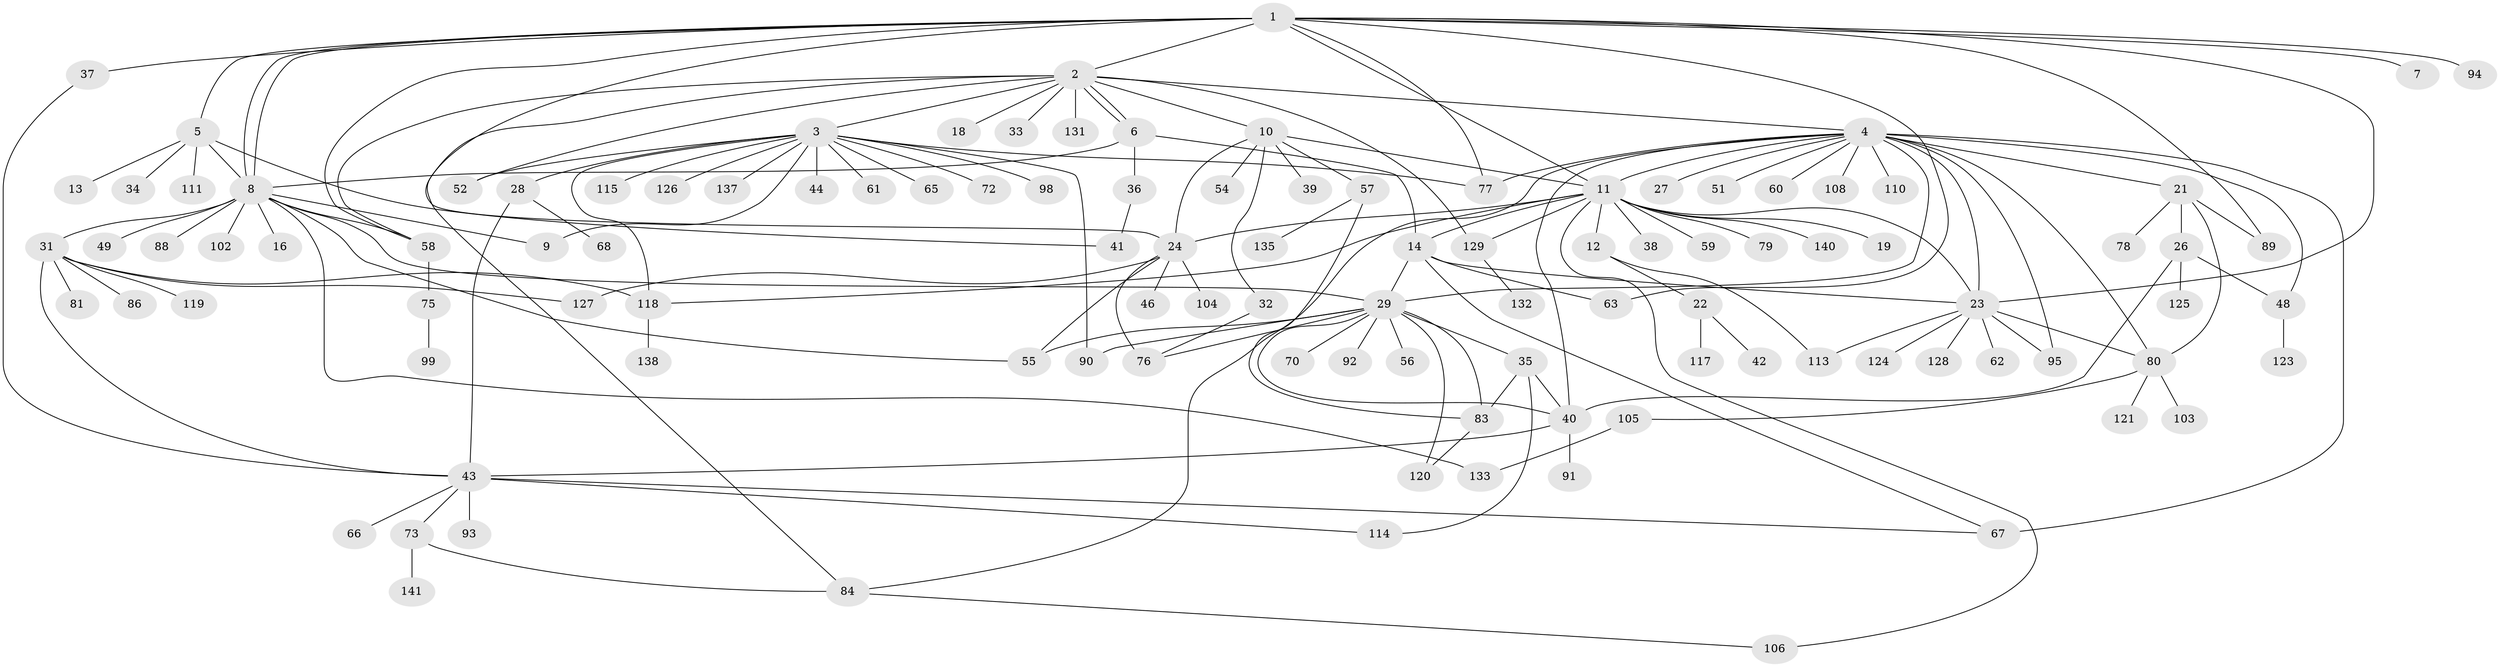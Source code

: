 // original degree distribution, {15: 0.0070921985815602835, 14: 0.02127659574468085, 16: 0.014184397163120567, 9: 0.014184397163120567, 7: 0.014184397163120567, 5: 0.02127659574468085, 1: 0.48226950354609927, 2: 0.2198581560283688, 3: 0.10638297872340426, 11: 0.0070921985815602835, 4: 0.05673758865248227, 6: 0.028368794326241134, 10: 0.0070921985815602835}
// Generated by graph-tools (version 1.1) at 2025/41/03/06/25 10:41:48]
// undirected, 112 vertices, 164 edges
graph export_dot {
graph [start="1"]
  node [color=gray90,style=filled];
  1 [super="+109"];
  2 [super="+100"];
  3 [super="+50"];
  4 [super="+17"];
  5 [super="+71"];
  6 [super="+30"];
  7;
  8 [super="+112"];
  9;
  10 [super="+15"];
  11 [super="+20"];
  12;
  13;
  14 [super="+25"];
  16;
  18;
  19;
  21 [super="+64"];
  22;
  23 [super="+47"];
  24 [super="+85"];
  26 [super="+116"];
  27;
  28;
  29 [super="+107"];
  31 [super="+45"];
  32;
  33;
  34;
  35 [super="+87"];
  36;
  37 [super="+69"];
  38;
  39;
  40 [super="+53"];
  41;
  42;
  43 [super="+82"];
  44;
  46;
  48 [super="+74"];
  49;
  51;
  52;
  54;
  55;
  56;
  57;
  58;
  59;
  60;
  61;
  62;
  63;
  65;
  66;
  67 [super="+97"];
  68;
  70;
  72;
  73;
  75;
  76 [super="+130"];
  77;
  78;
  79;
  80 [super="+101"];
  81;
  83 [super="+134"];
  84 [super="+96"];
  86;
  88;
  89;
  90;
  91;
  92;
  93;
  94;
  95;
  98;
  99;
  102;
  103;
  104;
  105;
  106;
  108;
  110;
  111;
  113 [super="+122"];
  114;
  115;
  117;
  118 [super="+139"];
  119;
  120;
  121;
  123;
  124;
  125;
  126;
  127;
  128;
  129 [super="+136"];
  131;
  132;
  133;
  135;
  137;
  138;
  140;
  141;
  1 -- 2;
  1 -- 5;
  1 -- 7;
  1 -- 8;
  1 -- 8;
  1 -- 11;
  1 -- 23;
  1 -- 37;
  1 -- 58;
  1 -- 63;
  1 -- 77;
  1 -- 89;
  1 -- 94;
  1 -- 24;
  2 -- 3;
  2 -- 4;
  2 -- 6;
  2 -- 6;
  2 -- 10;
  2 -- 18;
  2 -- 33;
  2 -- 52;
  2 -- 58;
  2 -- 84;
  2 -- 131;
  2 -- 129;
  3 -- 9;
  3 -- 28;
  3 -- 44;
  3 -- 52;
  3 -- 61;
  3 -- 65;
  3 -- 72;
  3 -- 77;
  3 -- 90;
  3 -- 98;
  3 -- 115;
  3 -- 118;
  3 -- 126;
  3 -- 137;
  4 -- 21;
  4 -- 27;
  4 -- 29;
  4 -- 48;
  4 -- 60;
  4 -- 108;
  4 -- 67 [weight=2];
  4 -- 11;
  4 -- 77;
  4 -- 110;
  4 -- 80;
  4 -- 51;
  4 -- 84;
  4 -- 23;
  4 -- 95;
  4 -- 40;
  5 -- 8;
  5 -- 13;
  5 -- 34;
  5 -- 41;
  5 -- 111;
  6 -- 14;
  6 -- 36;
  6 -- 8;
  8 -- 9;
  8 -- 16;
  8 -- 29;
  8 -- 31;
  8 -- 49;
  8 -- 55;
  8 -- 58;
  8 -- 88;
  8 -- 102;
  8 -- 133;
  10 -- 32;
  10 -- 39;
  10 -- 54;
  10 -- 57;
  10 -- 24;
  10 -- 11;
  11 -- 12;
  11 -- 19;
  11 -- 23;
  11 -- 24;
  11 -- 38;
  11 -- 59;
  11 -- 79;
  11 -- 106;
  11 -- 118;
  11 -- 129;
  11 -- 140;
  11 -- 14;
  12 -- 22;
  12 -- 113;
  14 -- 67;
  14 -- 23;
  14 -- 29;
  14 -- 63;
  21 -- 26;
  21 -- 80;
  21 -- 89;
  21 -- 78;
  22 -- 42;
  22 -- 117;
  23 -- 80;
  23 -- 95;
  23 -- 113;
  23 -- 128;
  23 -- 124;
  23 -- 62;
  24 -- 46;
  24 -- 55;
  24 -- 76;
  24 -- 127;
  24 -- 104;
  26 -- 40;
  26 -- 48;
  26 -- 125;
  28 -- 43;
  28 -- 68;
  29 -- 35;
  29 -- 40;
  29 -- 55;
  29 -- 56;
  29 -- 70;
  29 -- 83;
  29 -- 90;
  29 -- 92;
  29 -- 120;
  29 -- 76;
  31 -- 86;
  31 -- 118;
  31 -- 119;
  31 -- 81;
  31 -- 43;
  31 -- 127;
  32 -- 76;
  35 -- 114;
  35 -- 40;
  35 -- 83;
  36 -- 41;
  37 -- 43;
  40 -- 43;
  40 -- 91;
  43 -- 66;
  43 -- 67;
  43 -- 73;
  43 -- 93;
  43 -- 114;
  48 -- 123;
  57 -- 83;
  57 -- 135;
  58 -- 75;
  73 -- 141;
  73 -- 84;
  75 -- 99;
  80 -- 103;
  80 -- 105;
  80 -- 121;
  83 -- 120;
  84 -- 106;
  105 -- 133;
  118 -- 138;
  129 -- 132;
}
